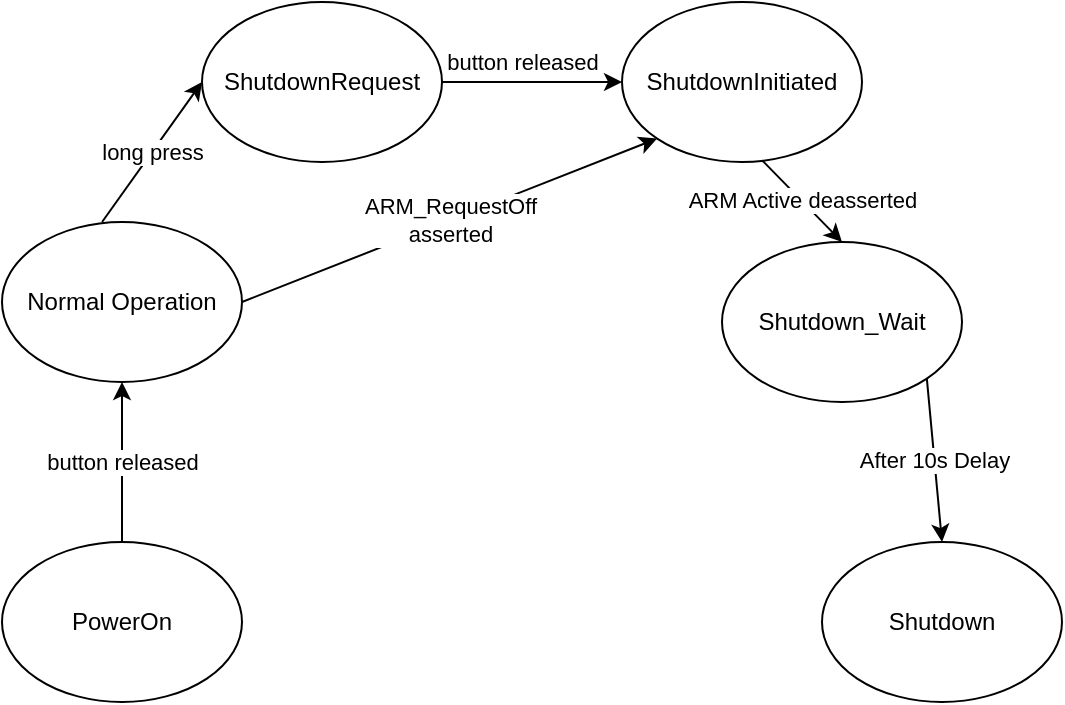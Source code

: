 <mxfile version="22.1.2" type="device">
  <diagram name="Page-1" id="NnxK8owBqpgz2YuKPqnG">
    <mxGraphModel dx="973" dy="555" grid="1" gridSize="10" guides="1" tooltips="1" connect="1" arrows="1" fold="1" page="1" pageScale="1" pageWidth="583" pageHeight="400" math="0" shadow="0">
      <root>
        <mxCell id="0" />
        <mxCell id="1" parent="0" />
        <mxCell id="y2R5Xj8rV88HmIC_15PF-1" value="PowerOn" style="ellipse;whiteSpace=wrap;html=1;" parent="1" vertex="1">
          <mxGeometry x="30" y="280" width="120" height="80" as="geometry" />
        </mxCell>
        <mxCell id="y2R5Xj8rV88HmIC_15PF-2" value="Normal Operation" style="ellipse;whiteSpace=wrap;html=1;" parent="1" vertex="1">
          <mxGeometry x="30" y="120" width="120" height="80" as="geometry" />
        </mxCell>
        <mxCell id="y2R5Xj8rV88HmIC_15PF-3" value="ShutdownRequest" style="ellipse;whiteSpace=wrap;html=1;" parent="1" vertex="1">
          <mxGeometry x="130" y="10" width="120" height="80" as="geometry" />
        </mxCell>
        <mxCell id="y2R5Xj8rV88HmIC_15PF-4" value="ShutdownInitiated" style="ellipse;whiteSpace=wrap;html=1;" parent="1" vertex="1">
          <mxGeometry x="340" y="10" width="120" height="80" as="geometry" />
        </mxCell>
        <mxCell id="y2R5Xj8rV88HmIC_15PF-5" value="Shutdown" style="ellipse;whiteSpace=wrap;html=1;" parent="1" vertex="1">
          <mxGeometry x="440" y="280" width="120" height="80" as="geometry" />
        </mxCell>
        <mxCell id="y2R5Xj8rV88HmIC_15PF-7" value="button released" style="endArrow=classic;html=1;rounded=0;exitX=0.5;exitY=0;exitDx=0;exitDy=0;entryX=0.5;entryY=1;entryDx=0;entryDy=0;" parent="1" source="y2R5Xj8rV88HmIC_15PF-1" target="y2R5Xj8rV88HmIC_15PF-2" edge="1">
          <mxGeometry width="50" height="50" relative="1" as="geometry">
            <mxPoint x="90" y="270" as="sourcePoint" />
            <mxPoint x="140" y="220" as="targetPoint" />
          </mxGeometry>
        </mxCell>
        <mxCell id="y2R5Xj8rV88HmIC_15PF-9" value="long press" style="endArrow=classic;html=1;rounded=0;exitX=0.417;exitY=0;exitDx=0;exitDy=0;entryX=0;entryY=0.5;entryDx=0;entryDy=0;exitPerimeter=0;" parent="1" source="y2R5Xj8rV88HmIC_15PF-2" target="y2R5Xj8rV88HmIC_15PF-3" edge="1">
          <mxGeometry width="50" height="50" relative="1" as="geometry">
            <mxPoint x="110" y="100" as="sourcePoint" />
            <mxPoint x="160" y="50" as="targetPoint" />
          </mxGeometry>
        </mxCell>
        <mxCell id="y2R5Xj8rV88HmIC_15PF-10" value="button released" style="endArrow=classic;html=1;rounded=0;exitX=1;exitY=0.5;exitDx=0;exitDy=0;entryX=0;entryY=0.5;entryDx=0;entryDy=0;" parent="1" source="y2R5Xj8rV88HmIC_15PF-3" target="y2R5Xj8rV88HmIC_15PF-4" edge="1">
          <mxGeometry x="-0.111" y="10" width="50" height="50" relative="1" as="geometry">
            <mxPoint x="370" y="90" as="sourcePoint" />
            <mxPoint x="420" y="40" as="targetPoint" />
            <mxPoint as="offset" />
          </mxGeometry>
        </mxCell>
        <mxCell id="y2R5Xj8rV88HmIC_15PF-11" value="After 10s Delay" style="endArrow=classic;html=1;rounded=0;entryX=0.5;entryY=0;entryDx=0;entryDy=0;exitX=1;exitY=1;exitDx=0;exitDy=0;" parent="1" source="Ho1vyHhd6xnxvo7d6UND-1" target="y2R5Xj8rV88HmIC_15PF-5" edge="1">
          <mxGeometry width="50" height="50" relative="1" as="geometry">
            <mxPoint x="280" y="280" as="sourcePoint" />
            <mxPoint x="330" y="230" as="targetPoint" />
          </mxGeometry>
        </mxCell>
        <mxCell id="Ho1vyHhd6xnxvo7d6UND-1" value="Shutdown_Wait" style="ellipse;whiteSpace=wrap;html=1;" parent="1" vertex="1">
          <mxGeometry x="390" y="130" width="120" height="80" as="geometry" />
        </mxCell>
        <mxCell id="Ho1vyHhd6xnxvo7d6UND-2" value="ARM Active deasserted" style="endArrow=classic;html=1;rounded=0;entryX=0.5;entryY=0;entryDx=0;entryDy=0;exitX=0.583;exitY=0.988;exitDx=0;exitDy=0;exitPerimeter=0;" parent="1" source="y2R5Xj8rV88HmIC_15PF-4" target="Ho1vyHhd6xnxvo7d6UND-1" edge="1">
          <mxGeometry width="50" height="50" relative="1" as="geometry">
            <mxPoint x="502" y="208" as="sourcePoint" />
            <mxPoint x="510" y="290" as="targetPoint" />
          </mxGeometry>
        </mxCell>
        <mxCell id="b76wB9hS0cGXFhrf3SqK-1" value="ARM_RequestOff &lt;br&gt;asserted" style="endArrow=classic;html=1;rounded=0;exitX=1;exitY=0.5;exitDx=0;exitDy=0;entryX=0;entryY=1;entryDx=0;entryDy=0;endFill=1;" parent="1" source="y2R5Xj8rV88HmIC_15PF-2" target="y2R5Xj8rV88HmIC_15PF-4" edge="1">
          <mxGeometry width="50" height="50" relative="1" as="geometry">
            <mxPoint x="270" y="620" as="sourcePoint" />
            <mxPoint x="320" y="570" as="targetPoint" />
          </mxGeometry>
        </mxCell>
      </root>
    </mxGraphModel>
  </diagram>
</mxfile>
